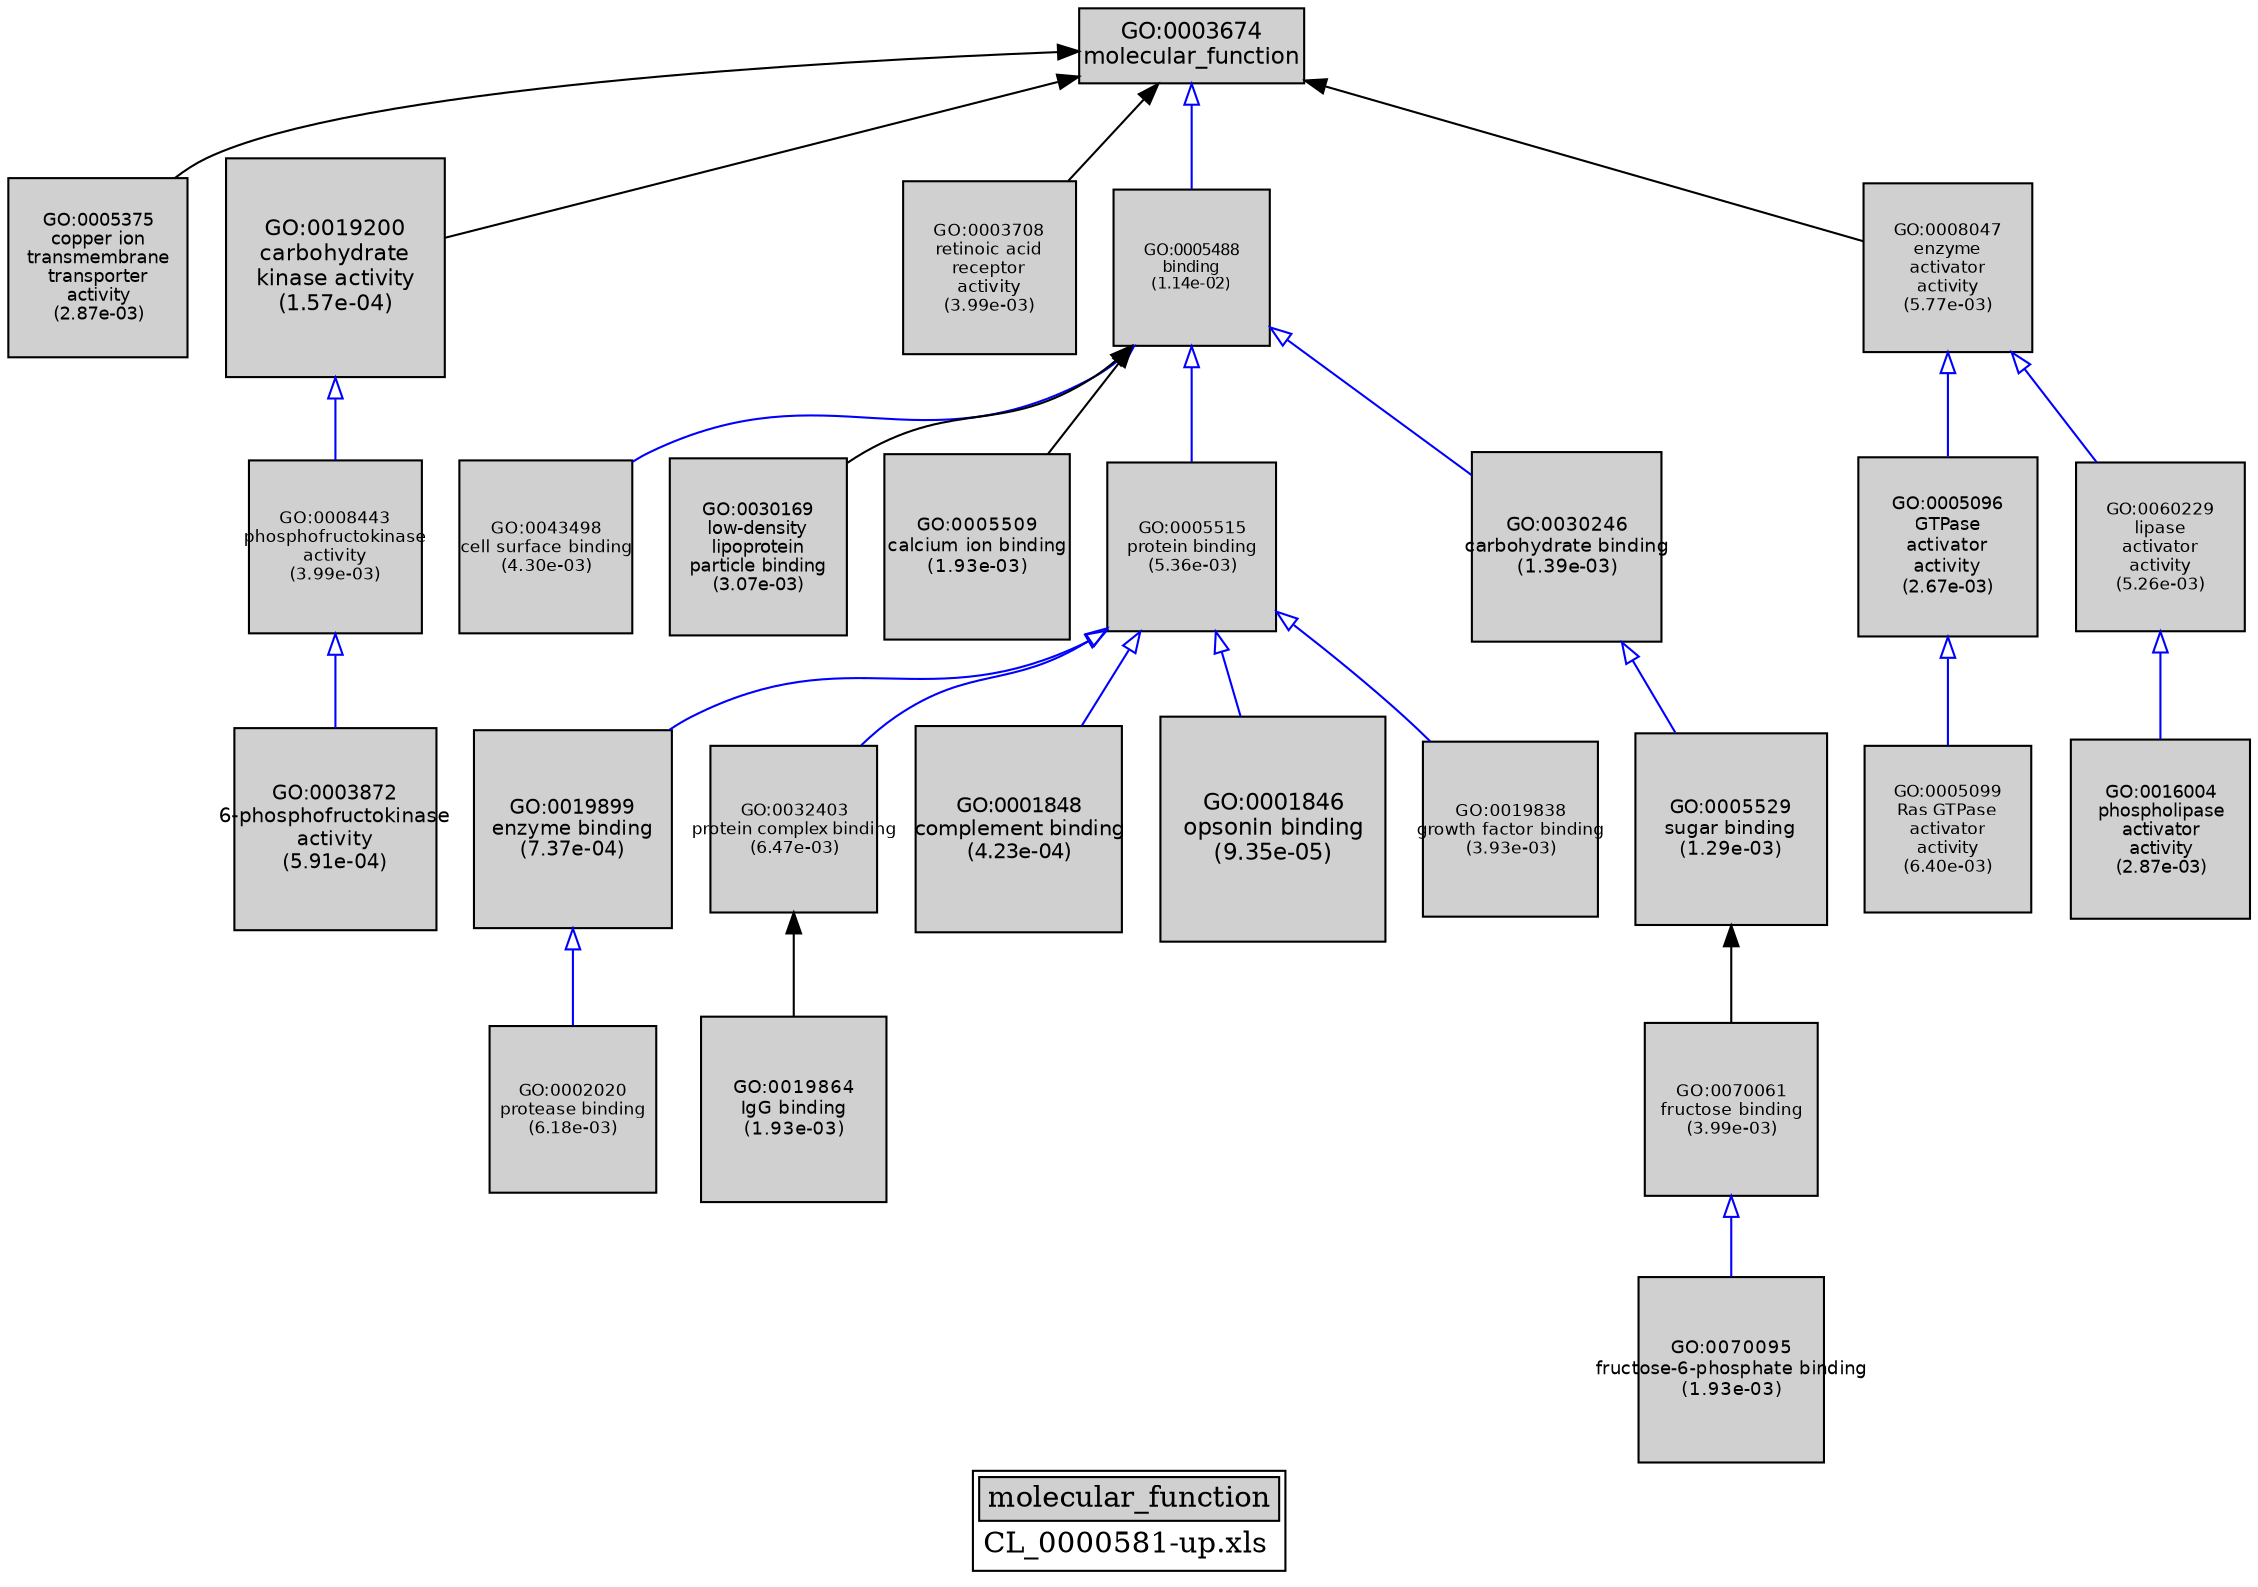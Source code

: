 digraph "molecular_function" {
graph [ bgcolor = "#FFFFFF", label = <<TABLE COLOR="black" BGCOLOR="white"><TR><TD COLSPAN="2" BGCOLOR="#D0D0D0"><FONT COLOR="black">molecular_function</FONT></TD></TR><TR><TD BORDER="0">CL_0000581-up.xls</TD></TR></TABLE>> ];
node [ fontname = "Helvetica" ];

subgraph "nodes" {

node [ style = "filled", fixedsize = "true", width = 1, shape = "box", fontsize = 9, fillcolor = "#D0D0D0", fontcolor = "black", color = "black" ];

"GO:0070095" [ URL = "#GO:0070095", label = <<TABLE BORDER="0"><TR><TD>GO:0070095<BR/>fructose-6-phosphate binding<BR/>(1.93e-03)</TD></TR></TABLE>>, width = 1.23229146957, shape = "box", fontsize = 8.87249858088, height = 1.23229146957 ];
"GO:0005096" [ URL = "#GO:0005096", label = <<TABLE BORDER="0"><TR><TD>GO:0005096<BR/>GTPase<BR/>activator<BR/>activity<BR/>(2.67e-03)</TD></TR></TABLE>>, width = 1.20039511215, shape = "box", fontsize = 8.64284480745, height = 1.20039511215 ];
"GO:0005375" [ URL = "#GO:0005375", label = <<TABLE BORDER="0"><TR><TD>GO:0005375<BR/>copper ion<BR/>transmembrane<BR/>transporter<BR/>activity<BR/>(2.87e-03)</TD></TR></TABLE>>, width = 1.19285644025, shape = "box", fontsize = 8.5885663698, height = 1.19285644025 ];
"GO:0019899" [ URL = "#GO:0019899", label = <<TABLE BORDER="0"><TR><TD>GO:0019899<BR/>enzyme binding<BR/>(7.37e-04)</TD></TR></TABLE>>, width = 1.32336921649, shape = "box", fontsize = 9.52825835875, height = 1.32336921649 ];
"GO:0032403" [ URL = "#GO:0032403", label = <<TABLE BORDER="0"><TR><TD>GO:0032403<BR/>protein complex binding<BR/>(6.47e-03)</TD></TR></TABLE>>, width = 1.10774817778, shape = "box", fontsize = 7.97578688, height = 1.10774817778 ];
"GO:0001848" [ URL = "#GO:0001848", label = <<TABLE BORDER="0"><TR><TD>GO:0001848<BR/>complement binding<BR/>(4.23e-04)</TD></TR></TABLE>>, width = 1.37322441774, shape = "box", fontsize = 9.88721580774, height = 1.37322441774 ];
"GO:0003872" [ URL = "#GO:0003872", label = <<TABLE BORDER="0"><TR><TD>GO:0003872<BR/>6-phosphofructokinase<BR/>activity<BR/>(5.91e-04)</TD></TR></TABLE>>, width = 1.3433909628, shape = "box", fontsize = 9.67241493218, height = 1.3433909628 ];
"GO:0070061" [ URL = "#GO:0070061", label = <<TABLE BORDER="0"><TR><TD>GO:0070061<BR/>fructose binding<BR/>(3.99e-03)</TD></TR></TABLE>>, width = 1.15927789369, shape = "box", fontsize = 8.34680083457, height = 1.15927789369 ];
"GO:0008443" [ URL = "#GO:0008443", label = <<TABLE BORDER="0"><TR><TD>GO:0008443<BR/>phosphofructokinase<BR/>activity<BR/>(3.99e-03)</TD></TR></TABLE>>, width = 1.15927789369, shape = "box", fontsize = 8.34680083457, height = 1.15927789369 ];
"GO:0043498" [ URL = "#GO:0043498", label = <<TABLE BORDER="0"><TR><TD>GO:0043498<BR/>cell surface binding<BR/>(4.30e-03)</TD></TR></TABLE>>, width = 1.15127619794, shape = "box", fontsize = 8.28918862518, height = 1.15127619794 ];
"GO:0060229" [ URL = "#GO:0060229", label = <<TABLE BORDER="0"><TR><TD>GO:0060229<BR/>lipase<BR/>activator<BR/>activity<BR/>(5.26e-03)</TD></TR></TABLE>>, width = 1.12992075722, shape = "box", fontsize = 8.13542945201, height = 1.12992075722 ];
"GO:0030169" [ URL = "#GO:0030169", label = <<TABLE BORDER="0"><TR><TD>GO:0030169<BR/>low-density<BR/>lipoprotein<BR/>particle binding<BR/>(3.07e-03)</TD></TR></TABLE>>, width = 1.18618458195, shape = "box", fontsize = 8.54052899005, height = 1.18618458195 ];
"GO:0019200" [ URL = "#GO:0019200", label = <<TABLE BORDER="0"><TR><TD>GO:0019200<BR/>carbohydrate<BR/>kinase activity<BR/>(1.57e-04)</TD></TR></TABLE>>, width = 1.45746371632, shape = "box", fontsize = 10.4937387575, height = 1.45746371632 ];
"GO:0003708" [ URL = "#GO:0003708", label = <<TABLE BORDER="0"><TR><TD>GO:0003708<BR/>retinoic acid<BR/>receptor<BR/>activity<BR/>(3.99e-03)</TD></TR></TABLE>>, width = 1.15927789369, shape = "box", fontsize = 8.34680083457, height = 1.15927789369 ];
"GO:0001846" [ URL = "#GO:0001846", label = <<TABLE BORDER="0"><TR><TD>GO:0001846<BR/>opsonin binding<BR/>(9.35e-05)</TD></TR></TABLE>>, width = 1.5, shape = "box", fontsize = 10.8, height = 1.5 ];
"GO:0005509" [ URL = "#GO:0005509", label = <<TABLE BORDER="0"><TR><TD>GO:0005509<BR/>calcium ion binding<BR/>(1.93e-03)</TD></TR></TABLE>>, width = 1.23229110962, shape = "box", fontsize = 8.87249598926, height = 1.23229110962 ];
"GO:0003674" [ URL = "#GO:0003674", label = <<TABLE BORDER="0"><TR><TD>GO:0003674<BR/>molecular_function</TD></TR></TABLE>>, width = 1.5, shape = "box", fontsize = 10.8 ];
"GO:0019838" [ URL = "#GO:0019838", label = <<TABLE BORDER="0"><TR><TD>GO:0019838<BR/>growth factor binding<BR/>(3.93e-03)</TD></TR></TABLE>>, width = 1.16086184818, shape = "box", fontsize = 8.35820530687, height = 1.16086184818 ];
"GO:0005515" [ URL = "#GO:0005515", label = <<TABLE BORDER="0"><TR><TD>GO:0005515<BR/>protein binding<BR/>(5.36e-03)</TD></TR></TABLE>>, width = 1.1279378798, shape = "box", fontsize = 8.12115273457, height = 1.1279378798 ];
"GO:0005488" [ URL = "#GO:0005488", label = <<TABLE BORDER="0"><TR><TD>GO:0005488<BR/>binding<BR/>(1.14e-02)</TD></TR></TABLE>>, width = 1.04398672002, shape = "box", fontsize = 7.51670438412, height = 1.04398672002 ];
"GO:0019864" [ URL = "#GO:0019864", label = <<TABLE BORDER="0"><TR><TD>GO:0019864<BR/>IgG binding<BR/>(1.93e-03)</TD></TR></TABLE>>, width = 1.23229146957, shape = "box", fontsize = 8.87249858088, height = 1.23229146957 ];
"GO:0005529" [ URL = "#GO:0005529", label = <<TABLE BORDER="0"><TR><TD>GO:0005529<BR/>sugar binding<BR/>(1.29e-03)</TD></TR></TABLE>>, width = 1.27119618061, shape = "box", fontsize = 9.15261250039, height = 1.27119618061 ];
"GO:0030246" [ URL = "#GO:0030246", label = <<TABLE BORDER="0"><TR><TD>GO:0030246<BR/>carbohydrate binding<BR/>(1.39e-03)</TD></TR></TABLE>>, width = 1.26395174097, shape = "box", fontsize = 9.10045253495, height = 1.26395174097 ];
"GO:0002020" [ URL = "#GO:0002020", label = <<TABLE BORDER="0"><TR><TD>GO:0002020<BR/>protease binding<BR/>(6.18e-03)</TD></TR></TABLE>>, width = 1.11260691502, shape = "box", fontsize = 8.01076978812, height = 1.11260691502 ];
"GO:0008047" [ URL = "#GO:0008047", label = <<TABLE BORDER="0"><TR><TD>GO:0008047<BR/>enzyme<BR/>activator<BR/>activity<BR/>(5.77e-03)</TD></TR></TABLE>>, width = 1.12000122917, shape = "box", fontsize = 8.06400885004, height = 1.12000122917 ];
"GO:0016004" [ URL = "#GO:0016004", label = <<TABLE BORDER="0"><TR><TD>GO:0016004<BR/>phospholipase<BR/>activator<BR/>activity<BR/>(2.87e-03)</TD></TR></TABLE>>, width = 1.19285644025, shape = "box", fontsize = 8.5885663698, height = 1.19285644025 ];
"GO:0005099" [ URL = "#GO:0005099", label = <<TABLE BORDER="0"><TR><TD>GO:0005099<BR/>Ras GTPase<BR/>activator<BR/>activity<BR/>(6.40e-03)</TD></TR></TABLE>>, width = 1.10878692301, shape = "box", fontsize = 7.98326584564, height = 1.10878692301 ];
}
subgraph "edges" {


edge [ dir = "back", weight = 1 ];
subgraph "regulates" {


edge [ color = "cyan", arrowtail = "none" ];
subgraph "positive" {


edge [ color = "green", arrowtail = "vee" ];
}
subgraph "negative" {


edge [ color = "red", arrowtail = "tee" ];
}
}
subgraph "part_of" {


edge [ color = "purple", arrowtail = "diamond", weight = 2.5 ];
}
subgraph "is_a" {


edge [ color = "blue", arrowtail = "empty", weight = 5.0 ];
"GO:0008443" -> "GO:0003872";
"GO:0008047" -> "GO:0060229";
"GO:0005096" -> "GO:0005099";
"GO:0003674" -> "GO:0005488";
"GO:0030246" -> "GO:0005529";
"GO:0019899" -> "GO:0002020";
"GO:0005488" -> "GO:0030246";
"GO:0008047" -> "GO:0005096";
"GO:0019200" -> "GO:0008443";
"GO:0005515" -> "GO:0001846";
"GO:0005488" -> "GO:0005515";
"GO:0005488" -> "GO:0043498";
"GO:0060229" -> "GO:0016004";
"GO:0070061" -> "GO:0070095";
"GO:0005515" -> "GO:0019899";
"GO:0005515" -> "GO:0019838";
"GO:0005515" -> "GO:0032403";
"GO:0005515" -> "GO:0001848";
}
"GO:0003674" -> "GO:0003708";
"GO:0005488" -> "GO:0005509";
"GO:0003674" -> "GO:0019200";
"GO:0005529" -> "GO:0070061";
"GO:0032403" -> "GO:0019864";
"GO:0005488" -> "GO:0030169";
"GO:0003674" -> "GO:0005375";
"GO:0003674" -> "GO:0008047";
}
}
